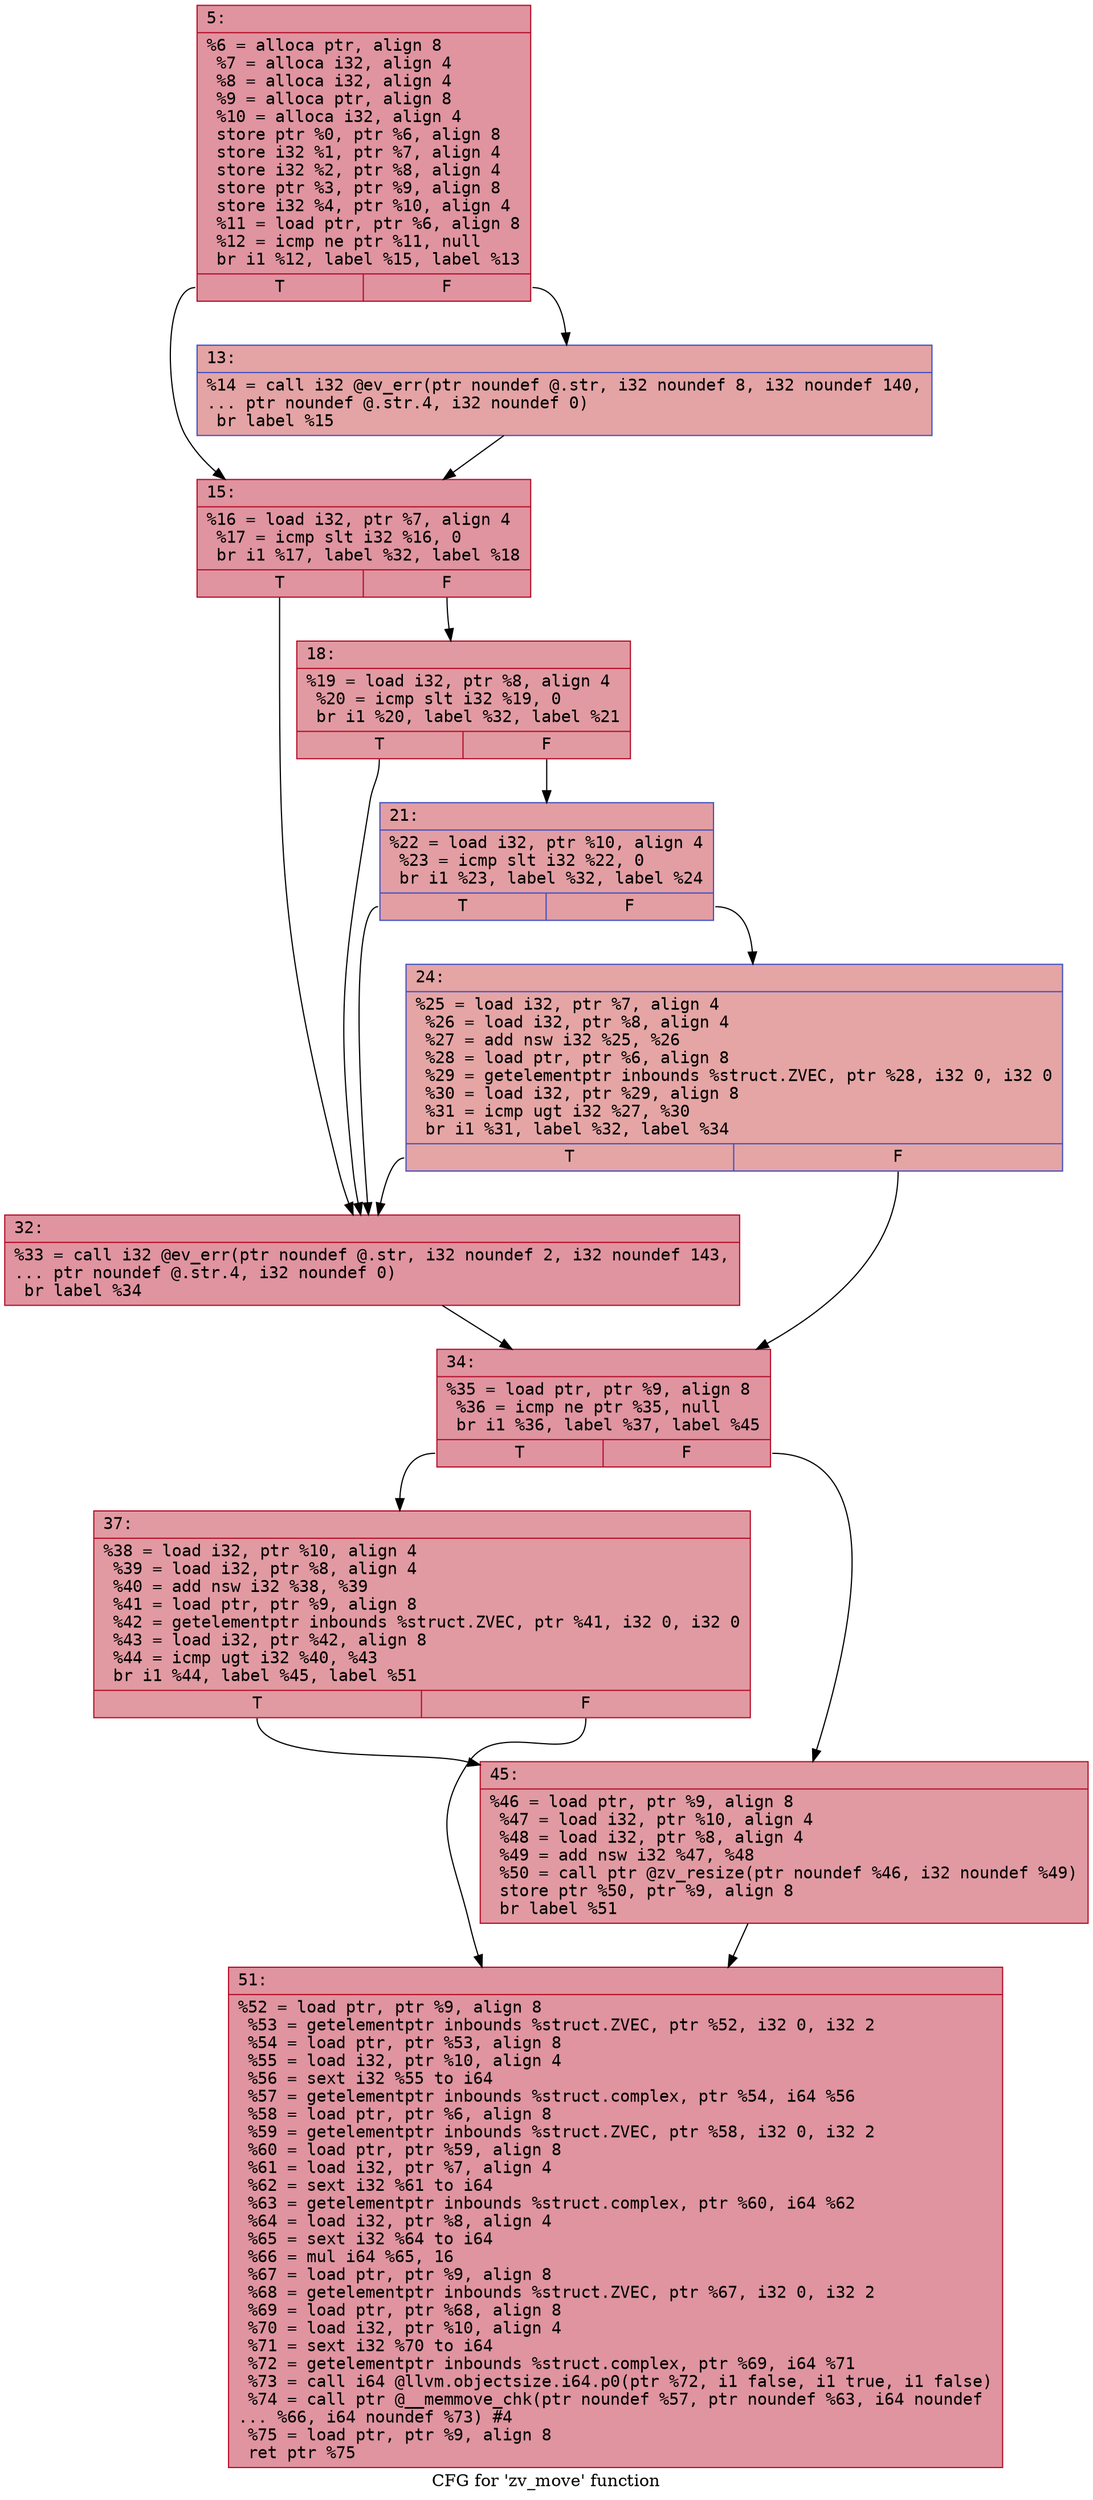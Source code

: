 digraph "CFG for 'zv_move' function" {
	label="CFG for 'zv_move' function";

	Node0x600001686f30 [shape=record,color="#b70d28ff", style=filled, fillcolor="#b70d2870" fontname="Courier",label="{5:\l|  %6 = alloca ptr, align 8\l  %7 = alloca i32, align 4\l  %8 = alloca i32, align 4\l  %9 = alloca ptr, align 8\l  %10 = alloca i32, align 4\l  store ptr %0, ptr %6, align 8\l  store i32 %1, ptr %7, align 4\l  store i32 %2, ptr %8, align 4\l  store ptr %3, ptr %9, align 8\l  store i32 %4, ptr %10, align 4\l  %11 = load ptr, ptr %6, align 8\l  %12 = icmp ne ptr %11, null\l  br i1 %12, label %15, label %13\l|{<s0>T|<s1>F}}"];
	Node0x600001686f30:s0 -> Node0x600001687020[tooltip="5 -> 15\nProbability 62.50%" ];
	Node0x600001686f30:s1 -> Node0x600001686fd0[tooltip="5 -> 13\nProbability 37.50%" ];
	Node0x600001686fd0 [shape=record,color="#3d50c3ff", style=filled, fillcolor="#c32e3170" fontname="Courier",label="{13:\l|  %14 = call i32 @ev_err(ptr noundef @.str, i32 noundef 8, i32 noundef 140,\l... ptr noundef @.str.4, i32 noundef 0)\l  br label %15\l}"];
	Node0x600001686fd0 -> Node0x600001687020[tooltip="13 -> 15\nProbability 100.00%" ];
	Node0x600001687020 [shape=record,color="#b70d28ff", style=filled, fillcolor="#b70d2870" fontname="Courier",label="{15:\l|  %16 = load i32, ptr %7, align 4\l  %17 = icmp slt i32 %16, 0\l  br i1 %17, label %32, label %18\l|{<s0>T|<s1>F}}"];
	Node0x600001687020:s0 -> Node0x600001687160[tooltip="15 -> 32\nProbability 37.50%" ];
	Node0x600001687020:s1 -> Node0x600001687070[tooltip="15 -> 18\nProbability 62.50%" ];
	Node0x600001687070 [shape=record,color="#b70d28ff", style=filled, fillcolor="#bb1b2c70" fontname="Courier",label="{18:\l|  %19 = load i32, ptr %8, align 4\l  %20 = icmp slt i32 %19, 0\l  br i1 %20, label %32, label %21\l|{<s0>T|<s1>F}}"];
	Node0x600001687070:s0 -> Node0x600001687160[tooltip="18 -> 32\nProbability 37.50%" ];
	Node0x600001687070:s1 -> Node0x6000016870c0[tooltip="18 -> 21\nProbability 62.50%" ];
	Node0x6000016870c0 [shape=record,color="#3d50c3ff", style=filled, fillcolor="#be242e70" fontname="Courier",label="{21:\l|  %22 = load i32, ptr %10, align 4\l  %23 = icmp slt i32 %22, 0\l  br i1 %23, label %32, label %24\l|{<s0>T|<s1>F}}"];
	Node0x6000016870c0:s0 -> Node0x600001687160[tooltip="21 -> 32\nProbability 37.50%" ];
	Node0x6000016870c0:s1 -> Node0x600001687110[tooltip="21 -> 24\nProbability 62.50%" ];
	Node0x600001687110 [shape=record,color="#3d50c3ff", style=filled, fillcolor="#c5333470" fontname="Courier",label="{24:\l|  %25 = load i32, ptr %7, align 4\l  %26 = load i32, ptr %8, align 4\l  %27 = add nsw i32 %25, %26\l  %28 = load ptr, ptr %6, align 8\l  %29 = getelementptr inbounds %struct.ZVEC, ptr %28, i32 0, i32 0\l  %30 = load i32, ptr %29, align 8\l  %31 = icmp ugt i32 %27, %30\l  br i1 %31, label %32, label %34\l|{<s0>T|<s1>F}}"];
	Node0x600001687110:s0 -> Node0x600001687160[tooltip="24 -> 32\nProbability 50.00%" ];
	Node0x600001687110:s1 -> Node0x6000016871b0[tooltip="24 -> 34\nProbability 50.00%" ];
	Node0x600001687160 [shape=record,color="#b70d28ff", style=filled, fillcolor="#b70d2870" fontname="Courier",label="{32:\l|  %33 = call i32 @ev_err(ptr noundef @.str, i32 noundef 2, i32 noundef 143,\l... ptr noundef @.str.4, i32 noundef 0)\l  br label %34\l}"];
	Node0x600001687160 -> Node0x6000016871b0[tooltip="32 -> 34\nProbability 100.00%" ];
	Node0x6000016871b0 [shape=record,color="#b70d28ff", style=filled, fillcolor="#b70d2870" fontname="Courier",label="{34:\l|  %35 = load ptr, ptr %9, align 8\l  %36 = icmp ne ptr %35, null\l  br i1 %36, label %37, label %45\l|{<s0>T|<s1>F}}"];
	Node0x6000016871b0:s0 -> Node0x600001687200[tooltip="34 -> 37\nProbability 62.50%" ];
	Node0x6000016871b0:s1 -> Node0x600001687250[tooltip="34 -> 45\nProbability 37.50%" ];
	Node0x600001687200 [shape=record,color="#b70d28ff", style=filled, fillcolor="#bb1b2c70" fontname="Courier",label="{37:\l|  %38 = load i32, ptr %10, align 4\l  %39 = load i32, ptr %8, align 4\l  %40 = add nsw i32 %38, %39\l  %41 = load ptr, ptr %9, align 8\l  %42 = getelementptr inbounds %struct.ZVEC, ptr %41, i32 0, i32 0\l  %43 = load i32, ptr %42, align 8\l  %44 = icmp ugt i32 %40, %43\l  br i1 %44, label %45, label %51\l|{<s0>T|<s1>F}}"];
	Node0x600001687200:s0 -> Node0x600001687250[tooltip="37 -> 45\nProbability 50.00%" ];
	Node0x600001687200:s1 -> Node0x6000016872a0[tooltip="37 -> 51\nProbability 50.00%" ];
	Node0x600001687250 [shape=record,color="#b70d28ff", style=filled, fillcolor="#bb1b2c70" fontname="Courier",label="{45:\l|  %46 = load ptr, ptr %9, align 8\l  %47 = load i32, ptr %10, align 4\l  %48 = load i32, ptr %8, align 4\l  %49 = add nsw i32 %47, %48\l  %50 = call ptr @zv_resize(ptr noundef %46, i32 noundef %49)\l  store ptr %50, ptr %9, align 8\l  br label %51\l}"];
	Node0x600001687250 -> Node0x6000016872a0[tooltip="45 -> 51\nProbability 100.00%" ];
	Node0x6000016872a0 [shape=record,color="#b70d28ff", style=filled, fillcolor="#b70d2870" fontname="Courier",label="{51:\l|  %52 = load ptr, ptr %9, align 8\l  %53 = getelementptr inbounds %struct.ZVEC, ptr %52, i32 0, i32 2\l  %54 = load ptr, ptr %53, align 8\l  %55 = load i32, ptr %10, align 4\l  %56 = sext i32 %55 to i64\l  %57 = getelementptr inbounds %struct.complex, ptr %54, i64 %56\l  %58 = load ptr, ptr %6, align 8\l  %59 = getelementptr inbounds %struct.ZVEC, ptr %58, i32 0, i32 2\l  %60 = load ptr, ptr %59, align 8\l  %61 = load i32, ptr %7, align 4\l  %62 = sext i32 %61 to i64\l  %63 = getelementptr inbounds %struct.complex, ptr %60, i64 %62\l  %64 = load i32, ptr %8, align 4\l  %65 = sext i32 %64 to i64\l  %66 = mul i64 %65, 16\l  %67 = load ptr, ptr %9, align 8\l  %68 = getelementptr inbounds %struct.ZVEC, ptr %67, i32 0, i32 2\l  %69 = load ptr, ptr %68, align 8\l  %70 = load i32, ptr %10, align 4\l  %71 = sext i32 %70 to i64\l  %72 = getelementptr inbounds %struct.complex, ptr %69, i64 %71\l  %73 = call i64 @llvm.objectsize.i64.p0(ptr %72, i1 false, i1 true, i1 false)\l  %74 = call ptr @__memmove_chk(ptr noundef %57, ptr noundef %63, i64 noundef\l... %66, i64 noundef %73) #4\l  %75 = load ptr, ptr %9, align 8\l  ret ptr %75\l}"];
}
